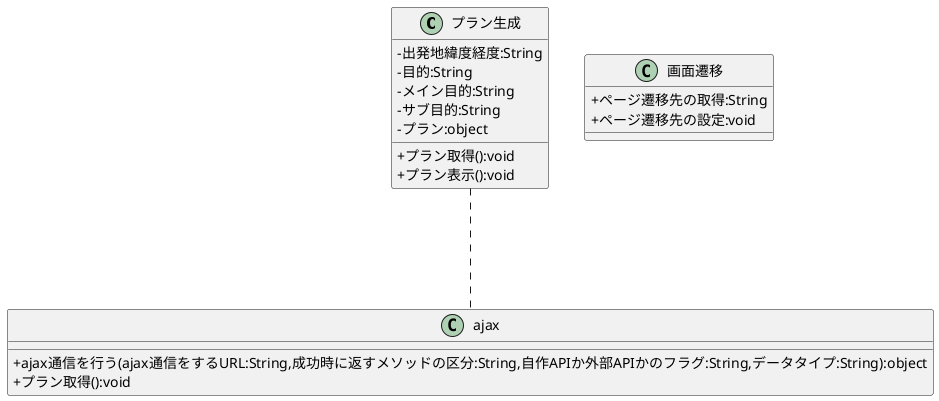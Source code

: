 @startuml

skinparam classAttributeIconSize 0

    class プラン生成{
        - 出発地緯度経度:String
        - 目的:String
        - メイン目的:String
        - サブ目的:String
        - プラン:object
        + プラン取得():void
        + プラン表示():void
    }

    class ajax{
        + ajax通信を行う(ajax通信をするURL:String,成功時に返すメソッドの区分:String,自作APIか外部APIかのフラグ:String,データタイプ:String):object
        + プラン取得():void
    }

    プラン生成 .-- ajax
    
    class 画面遷移{
        + ページ遷移先の取得:String
        + ページ遷移先の設定:void
    }
    
@enduml